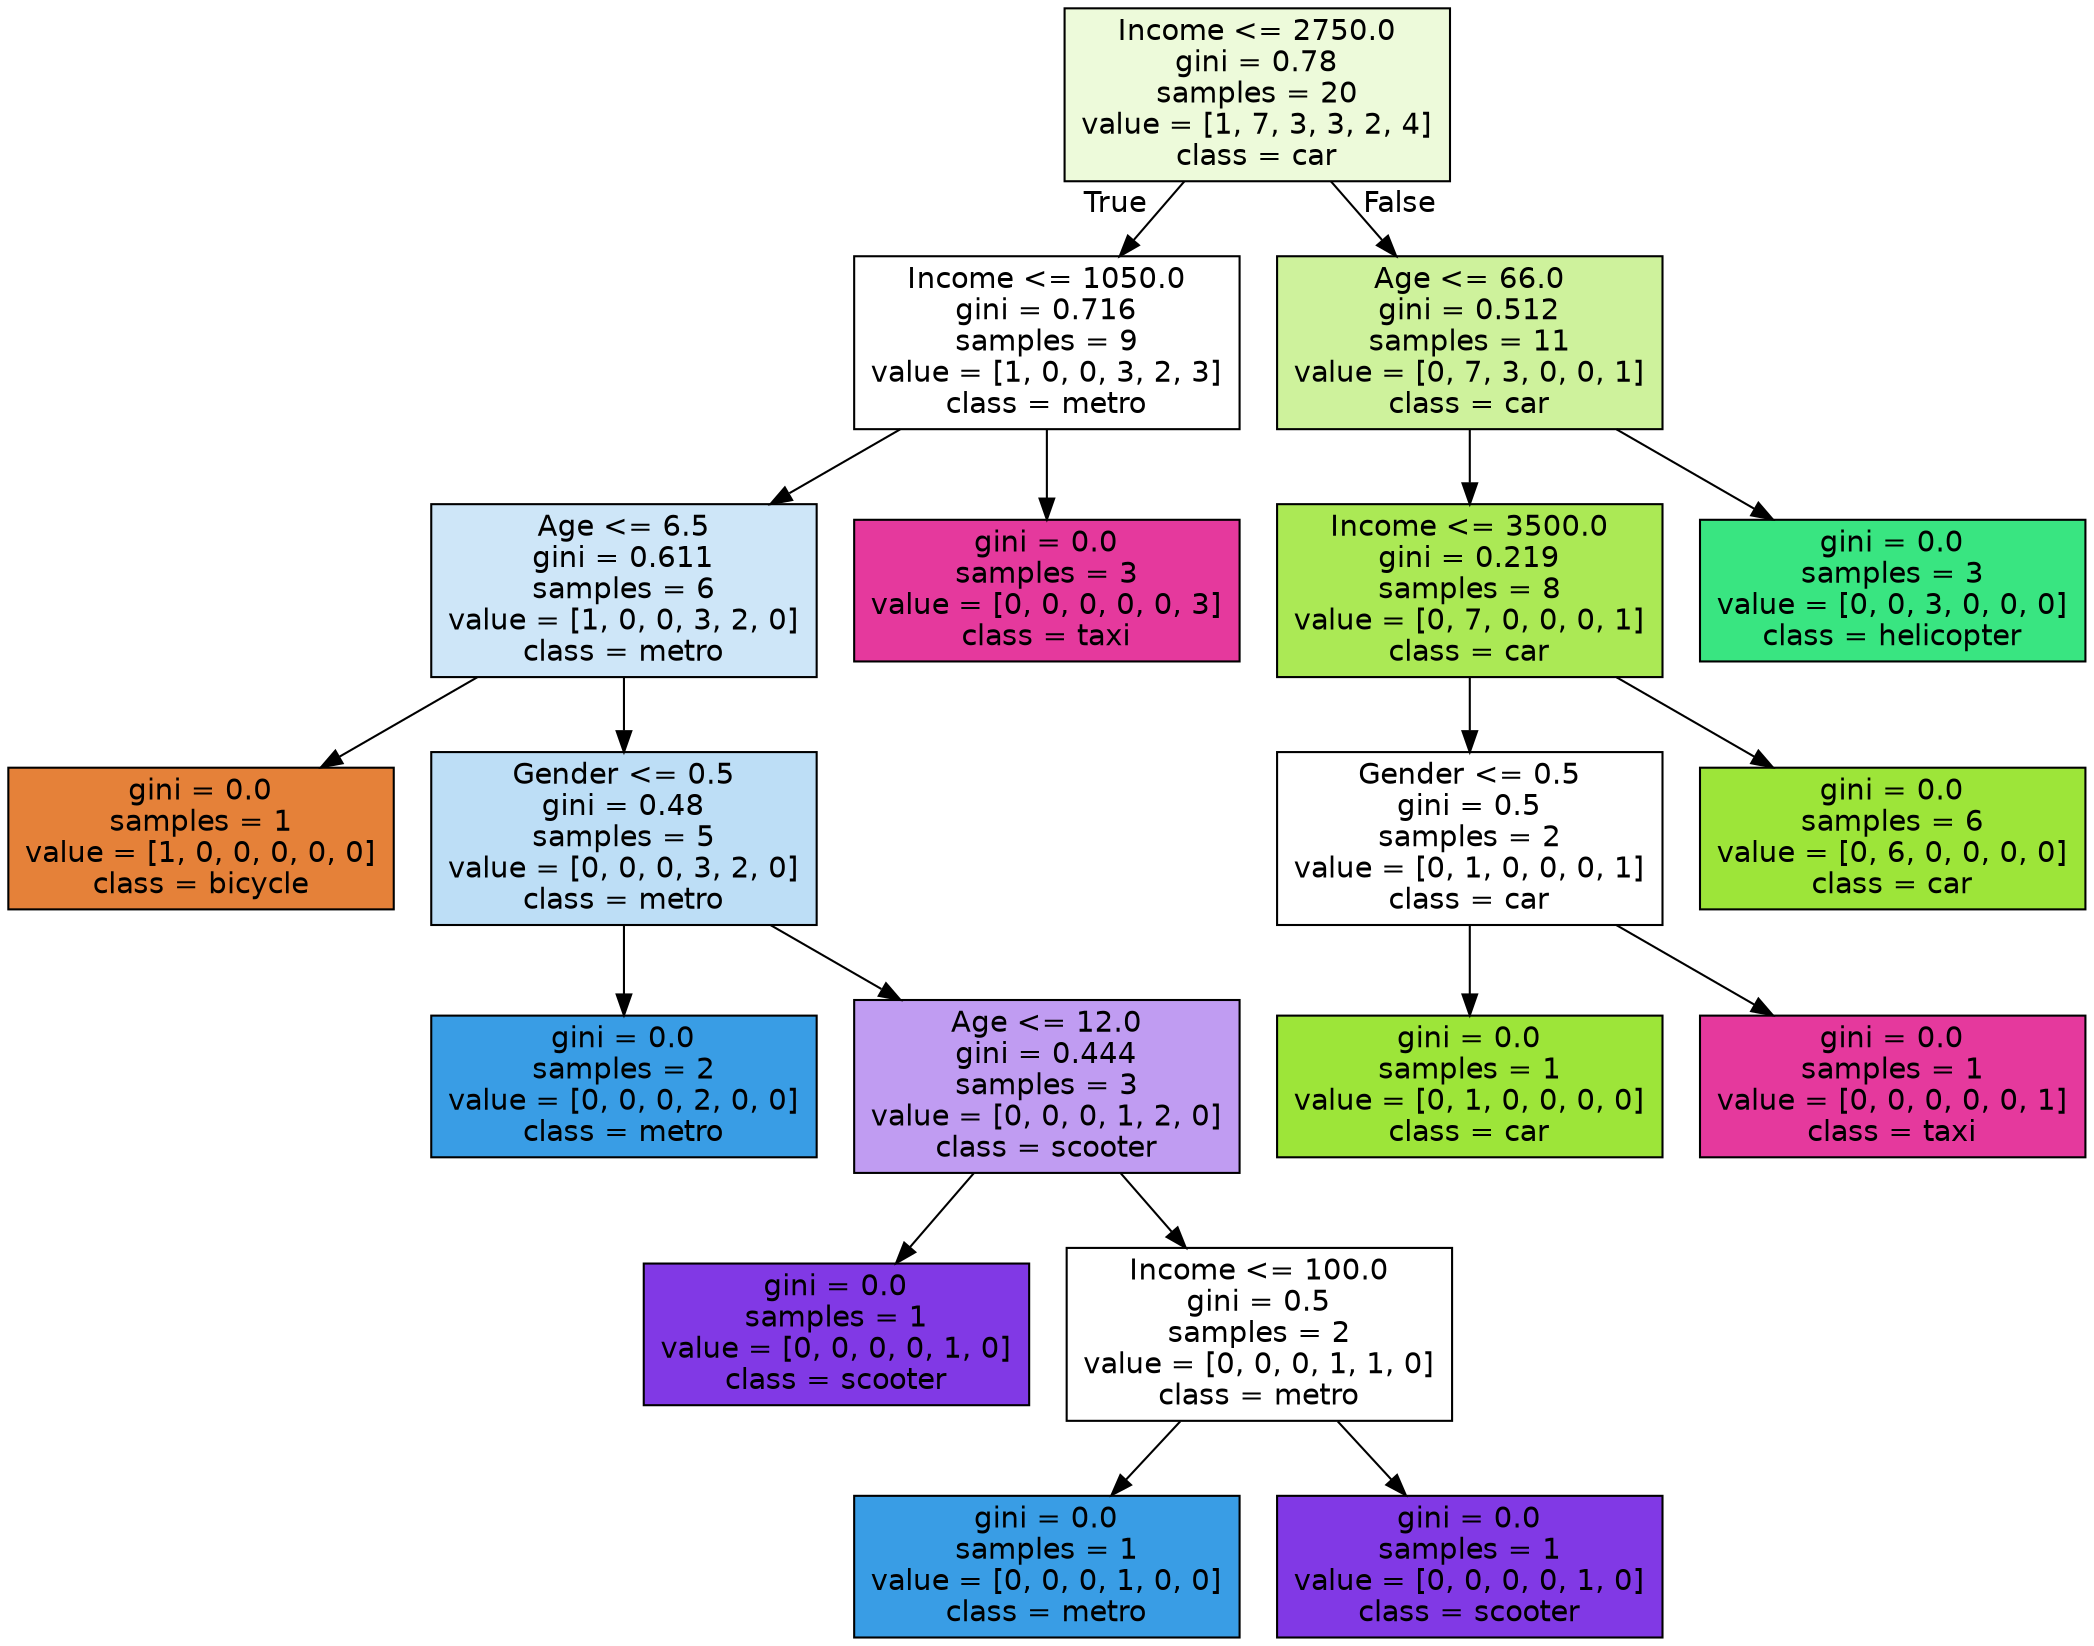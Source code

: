 digraph Tree {
node [shape=box, style="filled", color="black", fontname="helvetica"] ;
edge [fontname="helvetica"] ;
0 [label="Income <= 2750.0\ngini = 0.78\nsamples = 20\nvalue = [1, 7, 3, 3, 2, 4]\nclass = car", fillcolor="#edfada"] ;
1 [label="Income <= 1050.0\ngini = 0.716\nsamples = 9\nvalue = [1, 0, 0, 3, 2, 3]\nclass = metro", fillcolor="#ffffff"] ;
0 -> 1 [labeldistance=2.5, labelangle=45, headlabel="True"] ;
2 [label="Age <= 6.5\ngini = 0.611\nsamples = 6\nvalue = [1, 0, 0, 3, 2, 0]\nclass = metro", fillcolor="#cee6f8"] ;
1 -> 2 ;
3 [label="gini = 0.0\nsamples = 1\nvalue = [1, 0, 0, 0, 0, 0]\nclass = bicycle", fillcolor="#e58139"] ;
2 -> 3 ;
4 [label="Gender <= 0.5\ngini = 0.48\nsamples = 5\nvalue = [0, 0, 0, 3, 2, 0]\nclass = metro", fillcolor="#bddef6"] ;
2 -> 4 ;
5 [label="gini = 0.0\nsamples = 2\nvalue = [0, 0, 0, 2, 0, 0]\nclass = metro", fillcolor="#399de5"] ;
4 -> 5 ;
6 [label="Age <= 12.0\ngini = 0.444\nsamples = 3\nvalue = [0, 0, 0, 1, 2, 0]\nclass = scooter", fillcolor="#c09cf2"] ;
4 -> 6 ;
7 [label="gini = 0.0\nsamples = 1\nvalue = [0, 0, 0, 0, 1, 0]\nclass = scooter", fillcolor="#8139e5"] ;
6 -> 7 ;
8 [label="Income <= 100.0\ngini = 0.5\nsamples = 2\nvalue = [0, 0, 0, 1, 1, 0]\nclass = metro", fillcolor="#ffffff"] ;
6 -> 8 ;
9 [label="gini = 0.0\nsamples = 1\nvalue = [0, 0, 0, 1, 0, 0]\nclass = metro", fillcolor="#399de5"] ;
8 -> 9 ;
10 [label="gini = 0.0\nsamples = 1\nvalue = [0, 0, 0, 0, 1, 0]\nclass = scooter", fillcolor="#8139e5"] ;
8 -> 10 ;
11 [label="gini = 0.0\nsamples = 3\nvalue = [0, 0, 0, 0, 0, 3]\nclass = taxi", fillcolor="#e5399d"] ;
1 -> 11 ;
12 [label="Age <= 66.0\ngini = 0.512\nsamples = 11\nvalue = [0, 7, 3, 0, 0, 1]\nclass = car", fillcolor="#cef29c"] ;
0 -> 12 [labeldistance=2.5, labelangle=-45, headlabel="False"] ;
13 [label="Income <= 3500.0\ngini = 0.219\nsamples = 8\nvalue = [0, 7, 0, 0, 0, 1]\nclass = car", fillcolor="#abe955"] ;
12 -> 13 ;
14 [label="Gender <= 0.5\ngini = 0.5\nsamples = 2\nvalue = [0, 1, 0, 0, 0, 1]\nclass = car", fillcolor="#ffffff"] ;
13 -> 14 ;
15 [label="gini = 0.0\nsamples = 1\nvalue = [0, 1, 0, 0, 0, 0]\nclass = car", fillcolor="#9de539"] ;
14 -> 15 ;
16 [label="gini = 0.0\nsamples = 1\nvalue = [0, 0, 0, 0, 0, 1]\nclass = taxi", fillcolor="#e5399d"] ;
14 -> 16 ;
17 [label="gini = 0.0\nsamples = 6\nvalue = [0, 6, 0, 0, 0, 0]\nclass = car", fillcolor="#9de539"] ;
13 -> 17 ;
18 [label="gini = 0.0\nsamples = 3\nvalue = [0, 0, 3, 0, 0, 0]\nclass = helicopter", fillcolor="#39e581"] ;
12 -> 18 ;
}